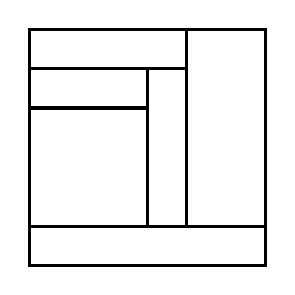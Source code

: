 \begin{tikzpicture}[very thick, scale=.5]
    \draw (0,5) rectangle (4,6);
    \draw (0,4) rectangle (3,5);
    \draw (0,1) rectangle (3,4);
    \draw (3,1) rectangle (4,5);
    \draw (4,1) rectangle (6,6);
    \draw (0,0) rectangle (6,1);
\end{tikzpicture}
